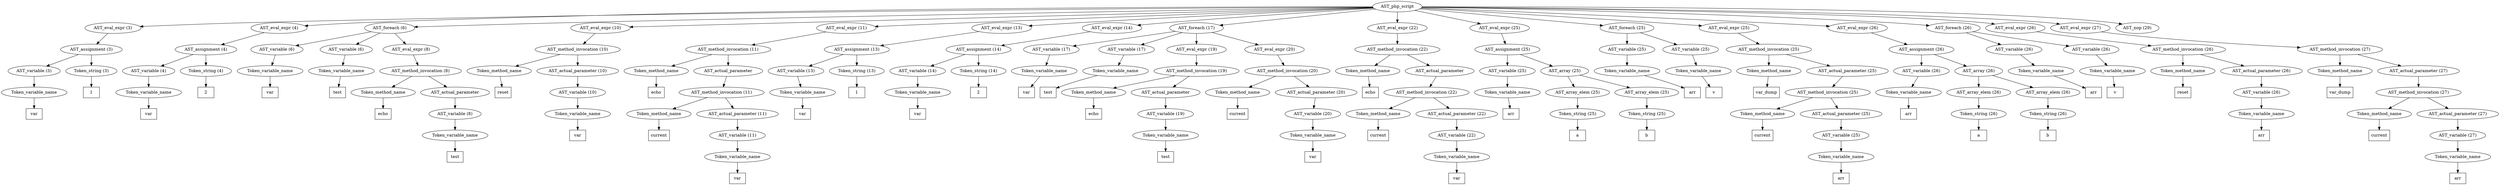 /*
 * AST in dot format generated by phc -- the PHP compiler
 */

digraph AST {
node_0 [label="AST_php_script"];
node_1 [label="AST_eval_expr (3)"];
node_2 [label="AST_assignment (3)"];
node_3 [label="AST_variable (3)"];
node_4 [label="Token_variable_name"];
node_5 [label="var", shape=box]
node_4 -> node_5;
node_3 -> node_4;
node_6 [label="Token_string (3)"];
node_7 [label="1", shape=box]
node_6 -> node_7;
node_2 -> node_6;
node_2 -> node_3;
node_1 -> node_2;
node_8 [label="AST_eval_expr (4)"];
node_9 [label="AST_assignment (4)"];
node_10 [label="AST_variable (4)"];
node_11 [label="Token_variable_name"];
node_12 [label="var", shape=box]
node_11 -> node_12;
node_10 -> node_11;
node_13 [label="Token_string (4)"];
node_14 [label="2", shape=box]
node_13 -> node_14;
node_9 -> node_13;
node_9 -> node_10;
node_8 -> node_9;
node_15 [label="AST_foreach (6)"];
node_16 [label="AST_variable (6)"];
node_17 [label="Token_variable_name"];
node_18 [label="var", shape=box]
node_17 -> node_18;
node_16 -> node_17;
node_19 [label="AST_variable (6)"];
node_20 [label="Token_variable_name"];
node_21 [label="test", shape=box]
node_20 -> node_21;
node_19 -> node_20;
node_22 [label="AST_eval_expr (8)"];
node_23 [label="AST_method_invocation (8)"];
node_24 [label="Token_method_name"];
node_25 [label="echo", shape=box]
node_24 -> node_25;
node_26 [label="AST_actual_parameter"];
node_27 [label="AST_variable (8)"];
node_28 [label="Token_variable_name"];
node_29 [label="test", shape=box]
node_28 -> node_29;
node_27 -> node_28;
node_26 -> node_27;
node_23 -> node_26;
node_23 -> node_24;
node_22 -> node_23;
node_15 -> node_22;
node_15 -> node_19;
node_15 -> node_16;
node_30 [label="AST_eval_expr (10)"];
node_31 [label="AST_method_invocation (10)"];
node_32 [label="Token_method_name"];
node_33 [label="reset", shape=box]
node_32 -> node_33;
node_34 [label="AST_actual_parameter (10)"];
node_35 [label="AST_variable (10)"];
node_36 [label="Token_variable_name"];
node_37 [label="var", shape=box]
node_36 -> node_37;
node_35 -> node_36;
node_34 -> node_35;
node_31 -> node_34;
node_31 -> node_32;
node_30 -> node_31;
node_38 [label="AST_eval_expr (11)"];
node_39 [label="AST_method_invocation (11)"];
node_40 [label="Token_method_name"];
node_41 [label="echo", shape=box]
node_40 -> node_41;
node_42 [label="AST_actual_parameter"];
node_43 [label="AST_method_invocation (11)"];
node_44 [label="Token_method_name"];
node_45 [label="current", shape=box]
node_44 -> node_45;
node_46 [label="AST_actual_parameter (11)"];
node_47 [label="AST_variable (11)"];
node_48 [label="Token_variable_name"];
node_49 [label="var", shape=box]
node_48 -> node_49;
node_47 -> node_48;
node_46 -> node_47;
node_43 -> node_46;
node_43 -> node_44;
node_42 -> node_43;
node_39 -> node_42;
node_39 -> node_40;
node_38 -> node_39;
node_50 [label="AST_eval_expr (13)"];
node_51 [label="AST_assignment (13)"];
node_52 [label="AST_variable (13)"];
node_53 [label="Token_variable_name"];
node_54 [label="var", shape=box]
node_53 -> node_54;
node_52 -> node_53;
node_55 [label="Token_string (13)"];
node_56 [label="1", shape=box]
node_55 -> node_56;
node_51 -> node_55;
node_51 -> node_52;
node_50 -> node_51;
node_57 [label="AST_eval_expr (14)"];
node_58 [label="AST_assignment (14)"];
node_59 [label="AST_variable (14)"];
node_60 [label="Token_variable_name"];
node_61 [label="var", shape=box]
node_60 -> node_61;
node_59 -> node_60;
node_62 [label="Token_string (14)"];
node_63 [label="2", shape=box]
node_62 -> node_63;
node_58 -> node_62;
node_58 -> node_59;
node_57 -> node_58;
node_64 [label="AST_foreach (17)"];
node_65 [label="AST_variable (17)"];
node_66 [label="Token_variable_name"];
node_67 [label="var", shape=box]
node_66 -> node_67;
node_65 -> node_66;
node_68 [label="AST_variable (17)"];
node_69 [label="Token_variable_name"];
node_70 [label="test", shape=box]
node_69 -> node_70;
node_68 -> node_69;
node_71 [label="AST_eval_expr (19)"];
node_72 [label="AST_method_invocation (19)"];
node_73 [label="Token_method_name"];
node_74 [label="echo", shape=box]
node_73 -> node_74;
node_75 [label="AST_actual_parameter"];
node_76 [label="AST_variable (19)"];
node_77 [label="Token_variable_name"];
node_78 [label="test", shape=box]
node_77 -> node_78;
node_76 -> node_77;
node_75 -> node_76;
node_72 -> node_75;
node_72 -> node_73;
node_71 -> node_72;
node_79 [label="AST_eval_expr (20)"];
node_80 [label="AST_method_invocation (20)"];
node_81 [label="Token_method_name"];
node_82 [label="current", shape=box]
node_81 -> node_82;
node_83 [label="AST_actual_parameter (20)"];
node_84 [label="AST_variable (20)"];
node_85 [label="Token_variable_name"];
node_86 [label="var", shape=box]
node_85 -> node_86;
node_84 -> node_85;
node_83 -> node_84;
node_80 -> node_83;
node_80 -> node_81;
node_79 -> node_80;
node_64 -> node_79;
node_64 -> node_71;
node_64 -> node_68;
node_64 -> node_65;
node_87 [label="AST_eval_expr (22)"];
node_88 [label="AST_method_invocation (22)"];
node_89 [label="Token_method_name"];
node_90 [label="echo", shape=box]
node_89 -> node_90;
node_91 [label="AST_actual_parameter"];
node_92 [label="AST_method_invocation (22)"];
node_93 [label="Token_method_name"];
node_94 [label="current", shape=box]
node_93 -> node_94;
node_95 [label="AST_actual_parameter (22)"];
node_96 [label="AST_variable (22)"];
node_97 [label="Token_variable_name"];
node_98 [label="var", shape=box]
node_97 -> node_98;
node_96 -> node_97;
node_95 -> node_96;
node_92 -> node_95;
node_92 -> node_93;
node_91 -> node_92;
node_88 -> node_91;
node_88 -> node_89;
node_87 -> node_88;
node_99 [label="AST_eval_expr (25)"];
node_100 [label="AST_assignment (25)"];
node_101 [label="AST_variable (25)"];
node_102 [label="Token_variable_name"];
node_103 [label="arr", shape=box]
node_102 -> node_103;
node_101 -> node_102;
node_104 [label="AST_array (25)"];
node_105 [label="AST_array_elem (25)"];
node_106 [label="Token_string (25)"];
node_107 [label="a", shape=box]
node_106 -> node_107;
node_105 -> node_106;
node_108 [label="AST_array_elem (25)"];
node_109 [label="Token_string (25)"];
node_110 [label="b", shape=box]
node_109 -> node_110;
node_108 -> node_109;
node_104 -> node_108;
node_104 -> node_105;
node_100 -> node_104;
node_100 -> node_101;
node_99 -> node_100;
node_111 [label="AST_foreach (25)"];
node_112 [label="AST_variable (25)"];
node_113 [label="Token_variable_name"];
node_114 [label="arr", shape=box]
node_113 -> node_114;
node_112 -> node_113;
node_115 [label="AST_variable (25)"];
node_116 [label="Token_variable_name"];
node_117 [label="v", shape=box]
node_116 -> node_117;
node_115 -> node_116;
node_111 -> node_115;
node_111 -> node_112;
node_118 [label="AST_eval_expr (25)"];
node_119 [label="AST_method_invocation (25)"];
node_120 [label="Token_method_name"];
node_121 [label="var_dump", shape=box]
node_120 -> node_121;
node_122 [label="AST_actual_parameter (25)"];
node_123 [label="AST_method_invocation (25)"];
node_124 [label="Token_method_name"];
node_125 [label="current", shape=box]
node_124 -> node_125;
node_126 [label="AST_actual_parameter (25)"];
node_127 [label="AST_variable (25)"];
node_128 [label="Token_variable_name"];
node_129 [label="arr", shape=box]
node_128 -> node_129;
node_127 -> node_128;
node_126 -> node_127;
node_123 -> node_126;
node_123 -> node_124;
node_122 -> node_123;
node_119 -> node_122;
node_119 -> node_120;
node_118 -> node_119;
node_130 [label="AST_eval_expr (26)"];
node_131 [label="AST_assignment (26)"];
node_132 [label="AST_variable (26)"];
node_133 [label="Token_variable_name"];
node_134 [label="arr", shape=box]
node_133 -> node_134;
node_132 -> node_133;
node_135 [label="AST_array (26)"];
node_136 [label="AST_array_elem (26)"];
node_137 [label="Token_string (26)"];
node_138 [label="a", shape=box]
node_137 -> node_138;
node_136 -> node_137;
node_139 [label="AST_array_elem (26)"];
node_140 [label="Token_string (26)"];
node_141 [label="b", shape=box]
node_140 -> node_141;
node_139 -> node_140;
node_135 -> node_139;
node_135 -> node_136;
node_131 -> node_135;
node_131 -> node_132;
node_130 -> node_131;
node_142 [label="AST_foreach (26)"];
node_143 [label="AST_variable (26)"];
node_144 [label="Token_variable_name"];
node_145 [label="arr", shape=box]
node_144 -> node_145;
node_143 -> node_144;
node_146 [label="AST_variable (26)"];
node_147 [label="Token_variable_name"];
node_148 [label="v", shape=box]
node_147 -> node_148;
node_146 -> node_147;
node_142 -> node_146;
node_142 -> node_143;
node_149 [label="AST_eval_expr (26)"];
node_150 [label="AST_method_invocation (26)"];
node_151 [label="Token_method_name"];
node_152 [label="reset", shape=box]
node_151 -> node_152;
node_153 [label="AST_actual_parameter (26)"];
node_154 [label="AST_variable (26)"];
node_155 [label="Token_variable_name"];
node_156 [label="arr", shape=box]
node_155 -> node_156;
node_154 -> node_155;
node_153 -> node_154;
node_150 -> node_153;
node_150 -> node_151;
node_149 -> node_150;
node_157 [label="AST_eval_expr (27)"];
node_158 [label="AST_method_invocation (27)"];
node_159 [label="Token_method_name"];
node_160 [label="var_dump", shape=box]
node_159 -> node_160;
node_161 [label="AST_actual_parameter (27)"];
node_162 [label="AST_method_invocation (27)"];
node_163 [label="Token_method_name"];
node_164 [label="current", shape=box]
node_163 -> node_164;
node_165 [label="AST_actual_parameter (27)"];
node_166 [label="AST_variable (27)"];
node_167 [label="Token_variable_name"];
node_168 [label="arr", shape=box]
node_167 -> node_168;
node_166 -> node_167;
node_165 -> node_166;
node_162 -> node_165;
node_162 -> node_163;
node_161 -> node_162;
node_158 -> node_161;
node_158 -> node_159;
node_157 -> node_158;
node_169 [label="AST_nop (29)"];
node_0 -> node_169;
node_0 -> node_157;
node_0 -> node_149;
node_0 -> node_142;
node_0 -> node_130;
node_0 -> node_118;
node_0 -> node_111;
node_0 -> node_99;
node_0 -> node_87;
node_0 -> node_64;
node_0 -> node_57;
node_0 -> node_50;
node_0 -> node_38;
node_0 -> node_30;
node_0 -> node_15;
node_0 -> node_8;
node_0 -> node_1;
}
